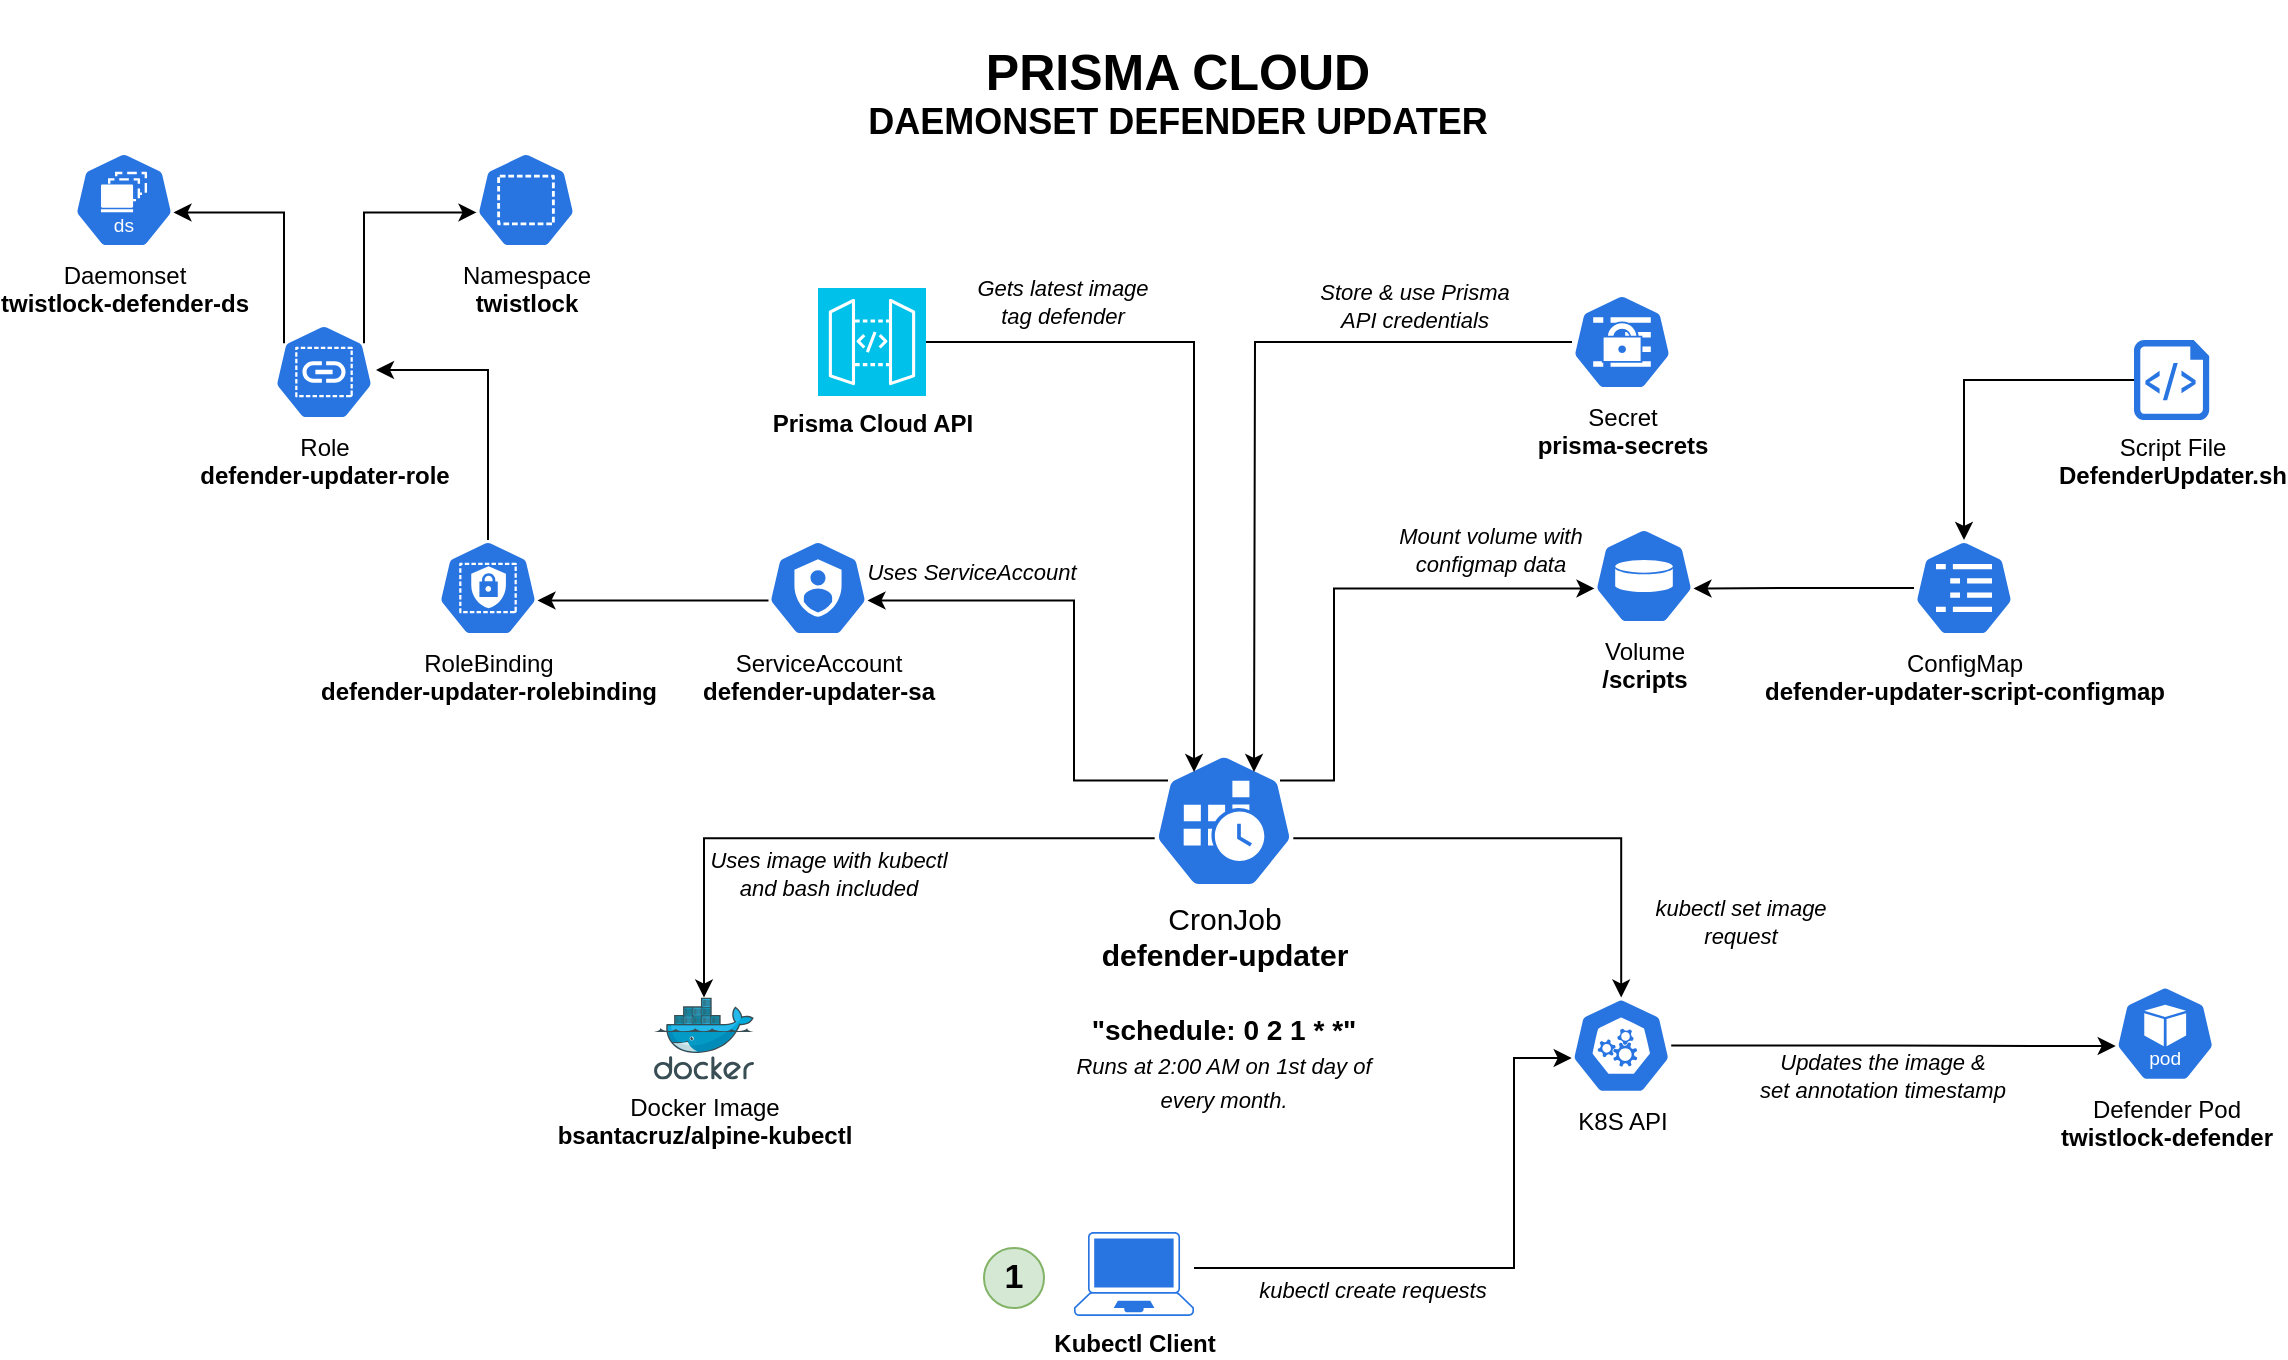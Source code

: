 <mxfile version="23.1.5" type="device">
  <diagram name="Page-1" id="keqmHgBlxp_UfgcWt8uq">
    <mxGraphModel dx="1259" dy="1801" grid="1" gridSize="10" guides="1" tooltips="1" connect="1" arrows="1" fold="1" page="1" pageScale="1" pageWidth="850" pageHeight="1100" math="0" shadow="0">
      <root>
        <mxCell id="0" />
        <mxCell id="1" parent="0" />
        <mxCell id="6nxcqKEhwVrGbCwoX8VN-2" value="Volume&lt;br&gt;&lt;b&gt;/scripts&lt;/b&gt;" style="aspect=fixed;sketch=0;html=1;dashed=0;whitespace=wrap;fillColor=#2875E2;strokeColor=#ffffff;points=[[0.005,0.63,0],[0.1,0.2,0],[0.9,0.2,0],[0.5,0,0],[0.995,0.63,0],[0.72,0.99,0],[0.5,1,0],[0.28,0.99,0]];shape=mxgraph.kubernetes.icon2;prIcon=vol;labelPosition=center;verticalLabelPosition=bottom;align=center;verticalAlign=top;" parent="1" vertex="1">
          <mxGeometry x="830" y="238" width="50" height="48" as="geometry" />
        </mxCell>
        <mxCell id="6nxcqKEhwVrGbCwoX8VN-3" value="ServiceAccount&lt;br&gt;&lt;b&gt;defender-updater-sa&lt;/b&gt;" style="aspect=fixed;sketch=0;html=1;dashed=0;whitespace=wrap;fillColor=#2875E2;strokeColor=#ffffff;points=[[0.005,0.63,0],[0.1,0.2,0],[0.9,0.2,0],[0.5,0,0],[0.995,0.63,0],[0.72,0.99,0],[0.5,1,0],[0.28,0.99,0]];shape=mxgraph.kubernetes.icon2;prIcon=sa;labelPosition=center;verticalLabelPosition=bottom;align=center;verticalAlign=top;" parent="1" vertex="1">
          <mxGeometry x="417" y="244" width="50" height="48" as="geometry" />
        </mxCell>
        <mxCell id="6nxcqKEhwVrGbCwoX8VN-4" value="Role&lt;br&gt;&lt;b&gt;defender-updater-role&lt;/b&gt;" style="aspect=fixed;sketch=0;html=1;dashed=0;whitespace=wrap;fillColor=#2875E2;strokeColor=#ffffff;points=[[0.005,0.63,0],[0.1,0.2,0],[0.9,0.2,0],[0.5,0,0],[0.995,0.63,0],[0.72,0.99,0],[0.5,1,0],[0.28,0.99,0]];shape=mxgraph.kubernetes.icon2;prIcon=rb;labelPosition=center;verticalLabelPosition=bottom;align=center;verticalAlign=top;" parent="1" vertex="1">
          <mxGeometry x="170" y="136" width="50" height="48" as="geometry" />
        </mxCell>
        <mxCell id="6nxcqKEhwVrGbCwoX8VN-5" value="RoleBinding&lt;br&gt;&lt;b&gt;defender-updater-rolebinding&lt;/b&gt;" style="aspect=fixed;sketch=0;html=1;dashed=0;whitespace=wrap;fillColor=#2875E2;strokeColor=#ffffff;points=[[0.005,0.63,0],[0.1,0.2,0],[0.9,0.2,0],[0.5,0,0],[0.995,0.63,0],[0.72,0.99,0],[0.5,1,0],[0.28,0.99,0]];shape=mxgraph.kubernetes.icon2;prIcon=role;labelPosition=center;verticalLabelPosition=bottom;align=center;verticalAlign=top;" parent="1" vertex="1">
          <mxGeometry x="252" y="244" width="50" height="48" as="geometry" />
        </mxCell>
        <mxCell id="6nxcqKEhwVrGbCwoX8VN-8" value="CronJob&lt;br style=&quot;font-size: 15px;&quot;&gt;&lt;b style=&quot;font-size: 15px;&quot;&gt;defender-updater&lt;/b&gt;" style="aspect=fixed;sketch=0;html=1;dashed=0;whitespace=wrap;fillColor=#2875E2;strokeColor=#ffffff;points=[[0.005,0.63,0],[0.1,0.2,0],[0.9,0.2,0],[0.5,0,0],[0.995,0.63,0],[0.72,0.99,0],[0.5,1,0],[0.28,0.99,0]];shape=mxgraph.kubernetes.icon2;prIcon=cronjob;labelPosition=center;verticalLabelPosition=bottom;align=center;verticalAlign=top;fontSize=15;" parent="1" vertex="1">
          <mxGeometry x="610" y="350.8" width="70" height="67.2" as="geometry" />
        </mxCell>
        <mxCell id="6nxcqKEhwVrGbCwoX8VN-9" value="Script File&lt;br&gt;&lt;b&gt;DefenderUpdater.sh&lt;/b&gt;" style="sketch=0;aspect=fixed;pointerEvents=1;shadow=0;dashed=0;html=1;strokeColor=none;labelPosition=center;verticalLabelPosition=bottom;verticalAlign=top;align=center;fillColor=#2875e2;shape=mxgraph.azure.script_file" parent="1" vertex="1">
          <mxGeometry x="1100" y="144" width="37.6" height="40" as="geometry" />
        </mxCell>
        <mxCell id="6nxcqKEhwVrGbCwoX8VN-12" value="ConfigMap&lt;br&gt;&lt;b&gt;defender-updater-script-configmap&lt;/b&gt;" style="aspect=fixed;sketch=0;html=1;dashed=0;whitespace=wrap;fillColor=#2875E2;strokeColor=#ffffff;points=[[0.005,0.63,0],[0.1,0.2,0],[0.9,0.2,0],[0.5,0,0],[0.995,0.63,0],[0.72,0.99,0],[0.5,1,0],[0.28,0.99,0]];shape=mxgraph.kubernetes.icon2;prIcon=cm;labelPosition=center;verticalLabelPosition=bottom;align=center;verticalAlign=top;" parent="1" vertex="1">
          <mxGeometry x="990" y="244" width="50" height="48" as="geometry" />
        </mxCell>
        <mxCell id="6nxcqKEhwVrGbCwoX8VN-13" style="edgeStyle=orthogonalEdgeStyle;rounded=0;orthogonalLoop=1;jettySize=auto;html=1;entryX=0.5;entryY=0;entryDx=0;entryDy=0;entryPerimeter=0;" parent="1" source="6nxcqKEhwVrGbCwoX8VN-9" target="6nxcqKEhwVrGbCwoX8VN-12" edge="1">
          <mxGeometry relative="1" as="geometry" />
        </mxCell>
        <mxCell id="6nxcqKEhwVrGbCwoX8VN-14" style="edgeStyle=orthogonalEdgeStyle;rounded=0;orthogonalLoop=1;jettySize=auto;html=1;entryX=0.995;entryY=0.63;entryDx=0;entryDy=0;entryPerimeter=0;" parent="1" source="6nxcqKEhwVrGbCwoX8VN-12" target="6nxcqKEhwVrGbCwoX8VN-2" edge="1">
          <mxGeometry relative="1" as="geometry" />
        </mxCell>
        <mxCell id="6nxcqKEhwVrGbCwoX8VN-18" style="edgeStyle=orthogonalEdgeStyle;rounded=0;orthogonalLoop=1;jettySize=auto;html=1;entryX=0.995;entryY=0.63;entryDx=0;entryDy=0;entryPerimeter=0;exitX=0.1;exitY=0.2;exitDx=0;exitDy=0;exitPerimeter=0;" parent="1" source="6nxcqKEhwVrGbCwoX8VN-8" target="6nxcqKEhwVrGbCwoX8VN-3" edge="1">
          <mxGeometry relative="1" as="geometry">
            <mxPoint x="610" y="360" as="sourcePoint" />
            <Array as="points">
              <mxPoint x="570" y="364" />
              <mxPoint x="570" y="274" />
            </Array>
          </mxGeometry>
        </mxCell>
        <mxCell id="6nxcqKEhwVrGbCwoX8VN-31" value="Uses ServiceAccount&amp;nbsp;" style="edgeLabel;html=1;align=center;verticalAlign=middle;resizable=0;points=[];fontStyle=2" parent="6nxcqKEhwVrGbCwoX8VN-18" vertex="1" connectable="0">
          <mxGeometry x="-0.076" y="-3" relative="1" as="geometry">
            <mxPoint x="-53" y="-40" as="offset" />
          </mxGeometry>
        </mxCell>
        <mxCell id="6nxcqKEhwVrGbCwoX8VN-19" style="edgeStyle=orthogonalEdgeStyle;rounded=0;orthogonalLoop=1;jettySize=auto;html=1;entryX=0.005;entryY=0.63;entryDx=0;entryDy=0;entryPerimeter=0;exitX=0.9;exitY=0.2;exitDx=0;exitDy=0;exitPerimeter=0;" parent="1" source="6nxcqKEhwVrGbCwoX8VN-8" target="6nxcqKEhwVrGbCwoX8VN-2" edge="1">
          <mxGeometry relative="1" as="geometry">
            <Array as="points">
              <mxPoint x="700" y="364" />
              <mxPoint x="700" y="268" />
            </Array>
          </mxGeometry>
        </mxCell>
        <mxCell id="6nxcqKEhwVrGbCwoX8VN-32" value="Mount volume with&lt;br&gt;configmap data" style="edgeLabel;html=1;align=center;verticalAlign=middle;resizable=0;points=[];fontStyle=2" parent="6nxcqKEhwVrGbCwoX8VN-19" vertex="1" connectable="0">
          <mxGeometry x="0.524" y="2" relative="1" as="geometry">
            <mxPoint x="8" y="-17" as="offset" />
          </mxGeometry>
        </mxCell>
        <mxCell id="6nxcqKEhwVrGbCwoX8VN-20" style="edgeStyle=orthogonalEdgeStyle;rounded=0;orthogonalLoop=1;jettySize=auto;html=1;exitX=0.005;exitY=0.63;exitDx=0;exitDy=0;exitPerimeter=0;entryX=0.995;entryY=0.63;entryDx=0;entryDy=0;entryPerimeter=0;" parent="1" source="6nxcqKEhwVrGbCwoX8VN-3" target="6nxcqKEhwVrGbCwoX8VN-5" edge="1">
          <mxGeometry relative="1" as="geometry" />
        </mxCell>
        <mxCell id="6nxcqKEhwVrGbCwoX8VN-21" style="edgeStyle=orthogonalEdgeStyle;rounded=0;orthogonalLoop=1;jettySize=auto;html=1;entryX=1.02;entryY=0.479;entryDx=0;entryDy=0;entryPerimeter=0;exitX=0.5;exitY=0;exitDx=0;exitDy=0;exitPerimeter=0;" parent="1" source="6nxcqKEhwVrGbCwoX8VN-5" target="6nxcqKEhwVrGbCwoX8VN-4" edge="1">
          <mxGeometry relative="1" as="geometry">
            <Array as="points">
              <mxPoint x="277" y="159" />
            </Array>
          </mxGeometry>
        </mxCell>
        <mxCell id="6nxcqKEhwVrGbCwoX8VN-22" value="Defender Pod&lt;br&gt;&lt;b&gt;twistlock-defender&lt;/b&gt;" style="aspect=fixed;sketch=0;html=1;dashed=0;whitespace=wrap;fillColor=#2875E2;strokeColor=#ffffff;points=[[0.005,0.63,0],[0.1,0.2,0],[0.9,0.2,0],[0.5,0,0],[0.995,0.63,0],[0.72,0.99,0],[0.5,1,0],[0.28,0.99,0]];shape=mxgraph.kubernetes.icon2;kubernetesLabel=1;prIcon=pod;labelPosition=center;verticalLabelPosition=bottom;align=center;verticalAlign=top;" parent="1" vertex="1">
          <mxGeometry x="1090.6" y="466.8" width="50" height="48" as="geometry" />
        </mxCell>
        <mxCell id="6nxcqKEhwVrGbCwoX8VN-23" value="K8S API" style="aspect=fixed;sketch=0;html=1;dashed=0;whitespace=wrap;fillColor=#2875E2;strokeColor=#ffffff;points=[[0.005,0.63,0],[0.1,0.2,0],[0.9,0.2,0],[0.5,0,0],[0.995,0.63,0],[0.72,0.99,0],[0.5,1,0],[0.28,0.99,0]];shape=mxgraph.kubernetes.icon2;prIcon=api;labelPosition=center;verticalLabelPosition=bottom;align=center;verticalAlign=top;" parent="1" vertex="1">
          <mxGeometry x="818.6" y="472.8" width="50" height="48" as="geometry" />
        </mxCell>
        <mxCell id="6nxcqKEhwVrGbCwoX8VN-24" style="edgeStyle=orthogonalEdgeStyle;rounded=0;orthogonalLoop=1;jettySize=auto;html=1;entryX=0.5;entryY=0;entryDx=0;entryDy=0;entryPerimeter=0;exitX=0.995;exitY=0.63;exitDx=0;exitDy=0;exitPerimeter=0;" parent="1" source="6nxcqKEhwVrGbCwoX8VN-8" target="6nxcqKEhwVrGbCwoX8VN-23" edge="1">
          <mxGeometry relative="1" as="geometry">
            <Array as="points">
              <mxPoint x="844" y="393" />
            </Array>
          </mxGeometry>
        </mxCell>
        <mxCell id="6nxcqKEhwVrGbCwoX8VN-25" value="kubectl set image&lt;br&gt;request" style="edgeLabel;html=1;align=center;verticalAlign=middle;resizable=0;points=[];fontStyle=2" parent="6nxcqKEhwVrGbCwoX8VN-24" vertex="1" connectable="0">
          <mxGeometry x="0.371" y="2" relative="1" as="geometry">
            <mxPoint x="57" y="39" as="offset" />
          </mxGeometry>
        </mxCell>
        <mxCell id="6nxcqKEhwVrGbCwoX8VN-26" style="edgeStyle=orthogonalEdgeStyle;rounded=0;orthogonalLoop=1;jettySize=auto;html=1;entryX=0.005;entryY=0.63;entryDx=0;entryDy=0;entryPerimeter=0;" parent="1" source="6nxcqKEhwVrGbCwoX8VN-23" target="6nxcqKEhwVrGbCwoX8VN-22" edge="1">
          <mxGeometry relative="1" as="geometry" />
        </mxCell>
        <mxCell id="6nxcqKEhwVrGbCwoX8VN-30" value="Updates the image &amp;amp;&lt;br&gt;set annotation timestamp" style="edgeLabel;html=1;align=center;verticalAlign=middle;resizable=0;points=[];fontStyle=2" parent="6nxcqKEhwVrGbCwoX8VN-26" vertex="1" connectable="0">
          <mxGeometry x="-0.056" y="-2" relative="1" as="geometry">
            <mxPoint y="13" as="offset" />
          </mxGeometry>
        </mxCell>
        <mxCell id="6nxcqKEhwVrGbCwoX8VN-27" value="Docker Image&lt;br&gt;&lt;b&gt;bsantacruz/alpine-kubectl&lt;/b&gt;" style="image;sketch=0;aspect=fixed;html=1;points=[];align=center;fontSize=12;image=img/lib/mscae/Docker.svg;" parent="1" vertex="1">
          <mxGeometry x="360" y="472.8" width="50" height="41" as="geometry" />
        </mxCell>
        <mxCell id="6nxcqKEhwVrGbCwoX8VN-28" style="edgeStyle=orthogonalEdgeStyle;rounded=0;orthogonalLoop=1;jettySize=auto;html=1;entryX=0.005;entryY=0.63;entryDx=0;entryDy=0;entryPerimeter=0;startArrow=classic;startFill=1;endArrow=none;endFill=0;" parent="1" source="6nxcqKEhwVrGbCwoX8VN-27" target="6nxcqKEhwVrGbCwoX8VN-8" edge="1">
          <mxGeometry relative="1" as="geometry">
            <Array as="points">
              <mxPoint x="385" y="393" />
            </Array>
          </mxGeometry>
        </mxCell>
        <mxCell id="6nxcqKEhwVrGbCwoX8VN-29" value="Uses image with kubectl&lt;br&gt;and bash included" style="edgeLabel;html=1;align=center;verticalAlign=middle;resizable=0;points=[];fontStyle=2" parent="6nxcqKEhwVrGbCwoX8VN-28" vertex="1" connectable="0">
          <mxGeometry x="-0.202" y="2" relative="1" as="geometry">
            <mxPoint x="20" y="20" as="offset" />
          </mxGeometry>
        </mxCell>
        <mxCell id="6nxcqKEhwVrGbCwoX8VN-33" value="Namespace&lt;br&gt;&lt;b&gt;twistlock&lt;/b&gt;" style="aspect=fixed;sketch=0;html=1;dashed=0;whitespace=wrap;fillColor=#2875E2;strokeColor=#ffffff;points=[[0.005,0.63,0],[0.1,0.2,0],[0.9,0.2,0],[0.5,0,0],[0.995,0.63,0],[0.72,0.99,0],[0.5,1,0],[0.28,0.99,0]];shape=mxgraph.kubernetes.icon2;prIcon=ns;labelPosition=center;verticalLabelPosition=bottom;align=center;verticalAlign=top;" parent="1" vertex="1">
          <mxGeometry x="271" y="50" width="50" height="48" as="geometry" />
        </mxCell>
        <mxCell id="6nxcqKEhwVrGbCwoX8VN-34" value="Daemonset&lt;br&gt;&lt;b&gt;twistlock-defender-ds&lt;/b&gt;" style="aspect=fixed;sketch=0;html=1;dashed=0;whitespace=wrap;fillColor=#2875E2;strokeColor=#ffffff;points=[[0.005,0.63,0],[0.1,0.2,0],[0.9,0.2,0],[0.5,0,0],[0.995,0.63,0],[0.72,0.99,0],[0.5,1,0],[0.28,0.99,0]];shape=mxgraph.kubernetes.icon2;kubernetesLabel=1;prIcon=ds;labelPosition=center;verticalLabelPosition=bottom;align=center;verticalAlign=top;" parent="1" vertex="1">
          <mxGeometry x="70" y="50" width="50" height="48" as="geometry" />
        </mxCell>
        <mxCell id="6nxcqKEhwVrGbCwoX8VN-37" style="edgeStyle=orthogonalEdgeStyle;rounded=0;orthogonalLoop=1;jettySize=auto;html=1;exitX=0.1;exitY=0.2;exitDx=0;exitDy=0;exitPerimeter=0;entryX=0.995;entryY=0.63;entryDx=0;entryDy=0;entryPerimeter=0;" parent="1" source="6nxcqKEhwVrGbCwoX8VN-4" target="6nxcqKEhwVrGbCwoX8VN-34" edge="1">
          <mxGeometry relative="1" as="geometry">
            <Array as="points">
              <mxPoint x="175" y="80" />
            </Array>
          </mxGeometry>
        </mxCell>
        <mxCell id="6nxcqKEhwVrGbCwoX8VN-38" style="edgeStyle=orthogonalEdgeStyle;rounded=0;orthogonalLoop=1;jettySize=auto;html=1;exitX=0.9;exitY=0.2;exitDx=0;exitDy=0;exitPerimeter=0;entryX=0.005;entryY=0.63;entryDx=0;entryDy=0;entryPerimeter=0;" parent="1" source="6nxcqKEhwVrGbCwoX8VN-4" target="6nxcqKEhwVrGbCwoX8VN-33" edge="1">
          <mxGeometry relative="1" as="geometry">
            <Array as="points">
              <mxPoint x="215" y="80" />
            </Array>
          </mxGeometry>
        </mxCell>
        <mxCell id="6nxcqKEhwVrGbCwoX8VN-39" value="&lt;font style=&quot;font-size: 14px;&quot;&gt;&lt;b style=&quot;&quot;&gt;&quot;schedule: 0 2 1 * *&quot;&lt;/b&gt;&lt;br&gt;&lt;i style=&quot;&quot;&gt;&lt;font style=&quot;font-size: 11px;&quot;&gt;Runs at 2:00 AM on 1st day of every month.&lt;/font&gt;&lt;/i&gt;&lt;br&gt;&lt;/font&gt;" style="text;html=1;align=center;verticalAlign=middle;whiteSpace=wrap;rounded=0;" parent="1" vertex="1">
          <mxGeometry x="560" y="490.8" width="170" height="30" as="geometry" />
        </mxCell>
        <mxCell id="l5V9qEhCLbB3WnNrt15K-2" value="Kubectl Client" style="points=[[0.13,0.02,0],[0.5,0,0],[0.87,0.02,0],[0.885,0.4,0],[0.985,0.985,0],[0.5,1,0],[0.015,0.985,0],[0.115,0.4,0]];verticalLabelPosition=bottom;sketch=0;html=1;verticalAlign=top;aspect=fixed;align=center;pointerEvents=1;shape=mxgraph.cisco19.laptop;fillColor=#2875e2;strokeColor=none;fontStyle=1" parent="1" vertex="1">
          <mxGeometry x="570" y="590" width="60" height="42" as="geometry" />
        </mxCell>
        <mxCell id="l5V9qEhCLbB3WnNrt15K-3" style="edgeStyle=orthogonalEdgeStyle;rounded=0;orthogonalLoop=1;jettySize=auto;html=1;entryX=0.005;entryY=0.63;entryDx=0;entryDy=0;entryPerimeter=0;" parent="1" source="l5V9qEhCLbB3WnNrt15K-2" target="6nxcqKEhwVrGbCwoX8VN-23" edge="1">
          <mxGeometry relative="1" as="geometry">
            <Array as="points">
              <mxPoint x="790" y="608" />
              <mxPoint x="790" y="503" />
            </Array>
          </mxGeometry>
        </mxCell>
        <mxCell id="l5V9qEhCLbB3WnNrt15K-5" value="kubectl create requests" style="edgeLabel;html=1;align=center;verticalAlign=middle;resizable=0;points=[];fontStyle=2" parent="l5V9qEhCLbB3WnNrt15K-3" vertex="1" connectable="0">
          <mxGeometry x="-0.386" relative="1" as="geometry">
            <mxPoint x="-1" y="11" as="offset" />
          </mxGeometry>
        </mxCell>
        <mxCell id="l5V9qEhCLbB3WnNrt15K-6" value="&lt;b&gt;&lt;font style=&quot;font-size: 17px;&quot;&gt;1&lt;/font&gt;&lt;/b&gt;" style="ellipse;whiteSpace=wrap;html=1;aspect=fixed;fillColor=#d5e8d4;strokeColor=#82b366;" parent="1" vertex="1">
          <mxGeometry x="525" y="598" width="30" height="30" as="geometry" />
        </mxCell>
        <mxCell id="l5V9qEhCLbB3WnNrt15K-7" value="" style="group" parent="1" vertex="1" connectable="0">
          <mxGeometry x="387" y="-26" width="500" height="90" as="geometry" />
        </mxCell>
        <mxCell id="6nxcqKEhwVrGbCwoX8VN-41" value="&lt;b style=&quot;&quot;&gt;&lt;font style=&quot;&quot;&gt;&lt;span style=&quot;font-size: 25px;&quot;&gt;PRISMA CLOUD &lt;/span&gt;&lt;br&gt;&lt;font style=&quot;font-size: 18px;&quot;&gt;DAEMONSET DEFENDER UPDATER&lt;/font&gt;&lt;/font&gt;&lt;/b&gt;" style="text;html=1;align=center;verticalAlign=middle;whiteSpace=wrap;rounded=0;" parent="l5V9qEhCLbB3WnNrt15K-7" vertex="1">
          <mxGeometry y="31" width="470" height="30" as="geometry" />
        </mxCell>
        <mxCell id="6nxcqKEhwVrGbCwoX8VN-42" value="" style="shape=image;imageAspect=0;aspect=fixed;verticalLabelPosition=bottom;verticalAlign=top;image=https://yt3.googleusercontent.com/eeyiEFm3APkpnm8XPXDXi5joVCx4dsYk5OA5FyTz3eZ5SvqQH5GFR9AaOoXaSqOHydi_sYj-0BE=s900-c-k-c0x00ffffff-no-rj;" parent="l5V9qEhCLbB3WnNrt15K-7" vertex="1">
          <mxGeometry x="410" width="90" height="90" as="geometry" />
        </mxCell>
        <mxCell id="l5V9qEhCLbB3WnNrt15K-8" value="Prisma Cloud API" style="sketch=0;points=[[0,0,0],[0.25,0,0],[0.5,0,0],[0.75,0,0],[1,0,0],[0,1,0],[0.25,1,0],[0.5,1,0],[0.75,1,0],[1,1,0],[0,0.25,0],[0,0.5,0],[0,0.75,0],[1,0.25,0],[1,0.5,0],[1,0.75,0]];outlineConnect=0;fontColor=#000000;fillColor=#00c1ea;strokeColor=#ffffff;dashed=0;verticalLabelPosition=bottom;verticalAlign=top;align=center;html=1;fontSize=12;fontStyle=1;aspect=fixed;shape=mxgraph.aws4.resourceIcon;resIcon=mxgraph.aws4.api_gateway;" parent="1" vertex="1">
          <mxGeometry x="442" y="118" width="54" height="54" as="geometry" />
        </mxCell>
        <mxCell id="l5V9qEhCLbB3WnNrt15K-9" value="Secret&lt;br&gt;&lt;b&gt;prisma-secrets&lt;/b&gt;" style="aspect=fixed;sketch=0;html=1;dashed=0;whitespace=wrap;fillColor=#2875E2;strokeColor=#ffffff;points=[[0.005,0.63,0],[0.1,0.2,0],[0.9,0.2,0],[0.5,0,0],[0.995,0.63,0],[0.72,0.99,0],[0.5,1,0],[0.28,0.99,0]];shape=mxgraph.kubernetes.icon2;prIcon=secret;labelPosition=center;verticalLabelPosition=bottom;align=center;verticalAlign=top;" parent="1" vertex="1">
          <mxGeometry x="819" y="121" width="50" height="48" as="geometry" />
        </mxCell>
        <mxCell id="l5V9qEhCLbB3WnNrt15K-11" style="edgeStyle=orthogonalEdgeStyle;rounded=0;orthogonalLoop=1;jettySize=auto;html=1;entryX=0.286;entryY=0.137;entryDx=0;entryDy=0;entryPerimeter=0;" parent="1" source="l5V9qEhCLbB3WnNrt15K-8" target="6nxcqKEhwVrGbCwoX8VN-8" edge="1">
          <mxGeometry relative="1" as="geometry" />
        </mxCell>
        <mxCell id="l5V9qEhCLbB3WnNrt15K-13" value="Gets latest image&lt;br&gt;tag defender" style="edgeLabel;html=1;align=center;verticalAlign=middle;resizable=0;points=[];fontStyle=2" parent="l5V9qEhCLbB3WnNrt15K-11" vertex="1" connectable="0">
          <mxGeometry x="-0.648" y="4" relative="1" as="geometry">
            <mxPoint x="6" y="-16" as="offset" />
          </mxGeometry>
        </mxCell>
        <mxCell id="l5V9qEhCLbB3WnNrt15K-12" style="edgeStyle=orthogonalEdgeStyle;rounded=0;orthogonalLoop=1;jettySize=auto;html=1;" parent="1" source="l5V9qEhCLbB3WnNrt15K-9" edge="1">
          <mxGeometry relative="1" as="geometry">
            <mxPoint x="660" y="360" as="targetPoint" />
          </mxGeometry>
        </mxCell>
        <mxCell id="l5V9qEhCLbB3WnNrt15K-14" value="Store &amp;amp; use Prisma&lt;br&gt;API credentials" style="edgeLabel;html=1;align=center;verticalAlign=middle;resizable=0;points=[];fontStyle=2" parent="l5V9qEhCLbB3WnNrt15K-12" vertex="1" connectable="0">
          <mxGeometry x="-0.668" y="-3" relative="1" as="geometry">
            <mxPoint x="-17" y="-15" as="offset" />
          </mxGeometry>
        </mxCell>
      </root>
    </mxGraphModel>
  </diagram>
</mxfile>

